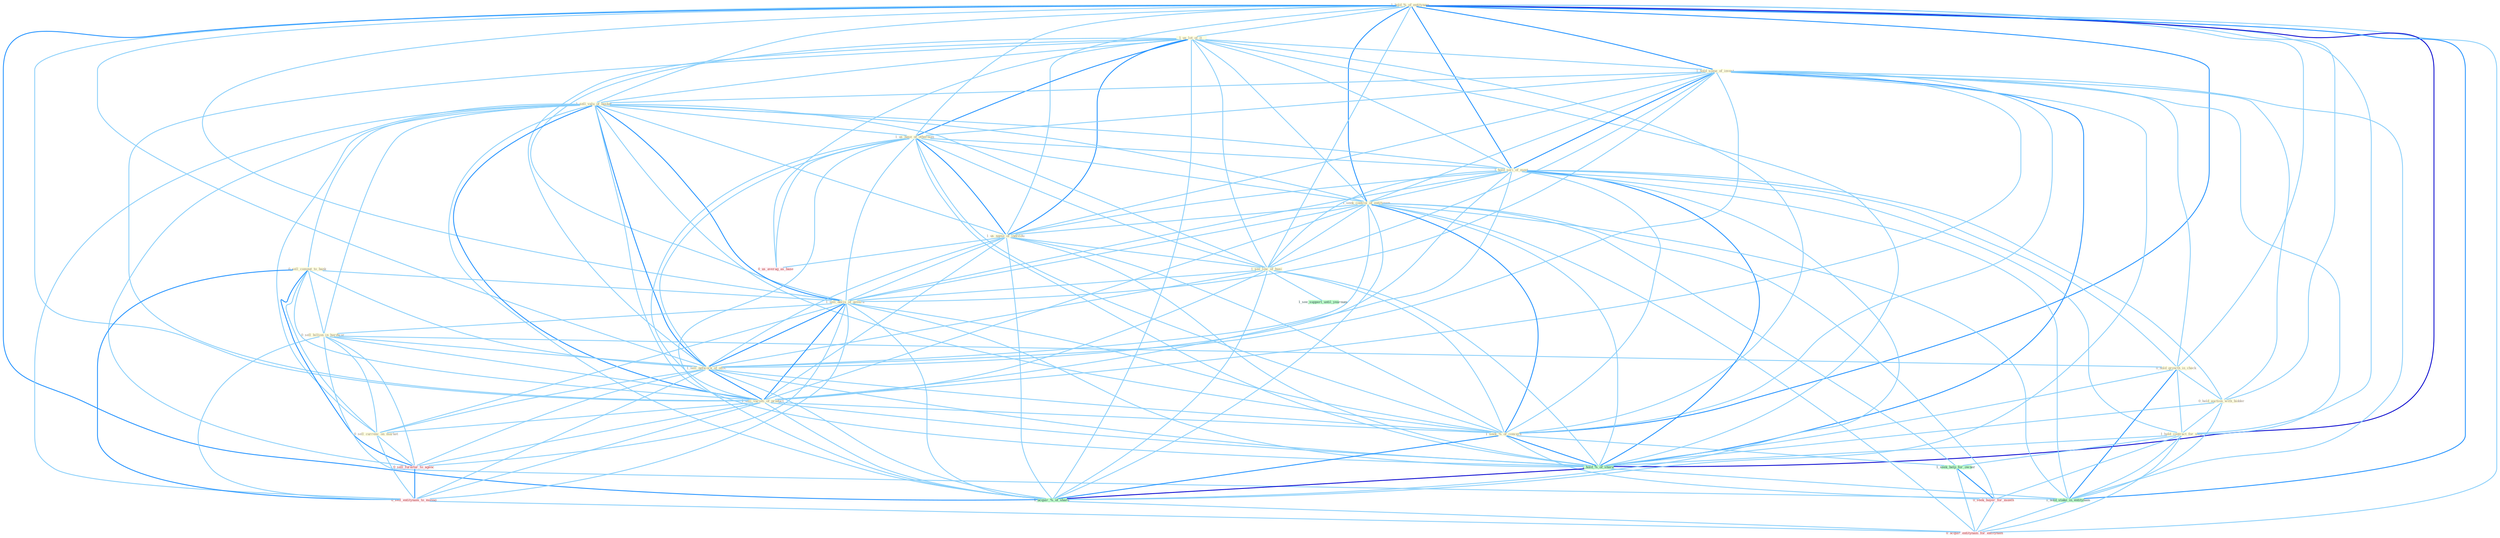 Graph G{ 
    node
    [shape=polygon,style=filled,width=.5,height=.06,color="#BDFCC9",fixedsize=true,fontsize=4,
    fontcolor="#2f4f4f"];
    {node
    [color="#ffffe0", fontcolor="#8b7d6b"] "1_hold_%_of_entitynam " "1_us_lot_of_it " "1_hold_some_of_invest " "1_sell_valu_of_basket " "1_us_base_of_othernum " "1_hold_seri_of_meet " "1_seek_control_of_entitynam " "0_sell_comput_to_bank " "1_us_name_of_individu " "1_see_low_of_busi " "1_sell_decis_of_govern " "0_sell_billion_in_hardwar " "1_sell_network_of_offic " "1_sell_varieti_of_product " "0_hold_growth_in_check " "0_hold_auction_with_bidder " "1_seek_%_of_concern " "1_hold_contract_for_ship " "0_sell_currenc_on_market "}
{node [color="#fff0f5", fontcolor="#b22222"] "0_seek_buyer_for_month " "0_sell_furnitur_to_agenc " "0_us_averag_as_base " "0_sell_entitynam_to_manag " "0_acquir_entitynam_for_entitynam "}
edge [color="#B0E2FF"];

	"1_hold_%_of_entitynam " -- "1_us_lot_of_it " [w="1", color="#87cefa" ];
	"1_hold_%_of_entitynam " -- "1_hold_some_of_invest " [w="2", color="#1e90ff" , len=0.8];
	"1_hold_%_of_entitynam " -- "1_sell_valu_of_basket " [w="1", color="#87cefa" ];
	"1_hold_%_of_entitynam " -- "1_us_base_of_othernum " [w="1", color="#87cefa" ];
	"1_hold_%_of_entitynam " -- "1_hold_seri_of_meet " [w="2", color="#1e90ff" , len=0.8];
	"1_hold_%_of_entitynam " -- "1_seek_control_of_entitynam " [w="2", color="#1e90ff" , len=0.8];
	"1_hold_%_of_entitynam " -- "1_us_name_of_individu " [w="1", color="#87cefa" ];
	"1_hold_%_of_entitynam " -- "1_see_low_of_busi " [w="1", color="#87cefa" ];
	"1_hold_%_of_entitynam " -- "1_sell_decis_of_govern " [w="1", color="#87cefa" ];
	"1_hold_%_of_entitynam " -- "1_sell_network_of_offic " [w="1", color="#87cefa" ];
	"1_hold_%_of_entitynam " -- "1_sell_varieti_of_product " [w="1", color="#87cefa" ];
	"1_hold_%_of_entitynam " -- "0_hold_growth_in_check " [w="1", color="#87cefa" ];
	"1_hold_%_of_entitynam " -- "0_hold_auction_with_bidder " [w="1", color="#87cefa" ];
	"1_hold_%_of_entitynam " -- "1_seek_%_of_concern " [w="2", color="#1e90ff" , len=0.8];
	"1_hold_%_of_entitynam " -- "1_hold_contract_for_ship " [w="1", color="#87cefa" ];
	"1_hold_%_of_entitynam " -- "1_hold_%_of_share " [w="3", color="#0000cd" , len=0.6];
	"1_hold_%_of_entitynam " -- "1_hold_stake_in_entitynam " [w="2", color="#1e90ff" , len=0.8];
	"1_hold_%_of_entitynam " -- "1_acquir_%_of_share " [w="2", color="#1e90ff" , len=0.8];
	"1_hold_%_of_entitynam " -- "0_acquir_entitynam_for_entitynam " [w="1", color="#87cefa" ];
	"1_us_lot_of_it " -- "1_hold_some_of_invest " [w="1", color="#87cefa" ];
	"1_us_lot_of_it " -- "1_sell_valu_of_basket " [w="1", color="#87cefa" ];
	"1_us_lot_of_it " -- "1_us_base_of_othernum " [w="2", color="#1e90ff" , len=0.8];
	"1_us_lot_of_it " -- "1_hold_seri_of_meet " [w="1", color="#87cefa" ];
	"1_us_lot_of_it " -- "1_seek_control_of_entitynam " [w="1", color="#87cefa" ];
	"1_us_lot_of_it " -- "1_us_name_of_individu " [w="2", color="#1e90ff" , len=0.8];
	"1_us_lot_of_it " -- "1_see_low_of_busi " [w="1", color="#87cefa" ];
	"1_us_lot_of_it " -- "1_sell_decis_of_govern " [w="1", color="#87cefa" ];
	"1_us_lot_of_it " -- "1_sell_network_of_offic " [w="1", color="#87cefa" ];
	"1_us_lot_of_it " -- "1_sell_varieti_of_product " [w="1", color="#87cefa" ];
	"1_us_lot_of_it " -- "1_seek_%_of_concern " [w="1", color="#87cefa" ];
	"1_us_lot_of_it " -- "1_hold_%_of_share " [w="1", color="#87cefa" ];
	"1_us_lot_of_it " -- "1_acquir_%_of_share " [w="1", color="#87cefa" ];
	"1_us_lot_of_it " -- "0_us_averag_as_base " [w="1", color="#87cefa" ];
	"1_hold_some_of_invest " -- "1_sell_valu_of_basket " [w="1", color="#87cefa" ];
	"1_hold_some_of_invest " -- "1_us_base_of_othernum " [w="1", color="#87cefa" ];
	"1_hold_some_of_invest " -- "1_hold_seri_of_meet " [w="2", color="#1e90ff" , len=0.8];
	"1_hold_some_of_invest " -- "1_seek_control_of_entitynam " [w="1", color="#87cefa" ];
	"1_hold_some_of_invest " -- "1_us_name_of_individu " [w="1", color="#87cefa" ];
	"1_hold_some_of_invest " -- "1_see_low_of_busi " [w="1", color="#87cefa" ];
	"1_hold_some_of_invest " -- "1_sell_decis_of_govern " [w="1", color="#87cefa" ];
	"1_hold_some_of_invest " -- "1_sell_network_of_offic " [w="1", color="#87cefa" ];
	"1_hold_some_of_invest " -- "1_sell_varieti_of_product " [w="1", color="#87cefa" ];
	"1_hold_some_of_invest " -- "0_hold_growth_in_check " [w="1", color="#87cefa" ];
	"1_hold_some_of_invest " -- "0_hold_auction_with_bidder " [w="1", color="#87cefa" ];
	"1_hold_some_of_invest " -- "1_seek_%_of_concern " [w="1", color="#87cefa" ];
	"1_hold_some_of_invest " -- "1_hold_contract_for_ship " [w="1", color="#87cefa" ];
	"1_hold_some_of_invest " -- "1_hold_%_of_share " [w="2", color="#1e90ff" , len=0.8];
	"1_hold_some_of_invest " -- "1_hold_stake_in_entitynam " [w="1", color="#87cefa" ];
	"1_hold_some_of_invest " -- "1_acquir_%_of_share " [w="1", color="#87cefa" ];
	"1_sell_valu_of_basket " -- "1_us_base_of_othernum " [w="1", color="#87cefa" ];
	"1_sell_valu_of_basket " -- "1_hold_seri_of_meet " [w="1", color="#87cefa" ];
	"1_sell_valu_of_basket " -- "1_seek_control_of_entitynam " [w="1", color="#87cefa" ];
	"1_sell_valu_of_basket " -- "0_sell_comput_to_bank " [w="1", color="#87cefa" ];
	"1_sell_valu_of_basket " -- "1_us_name_of_individu " [w="1", color="#87cefa" ];
	"1_sell_valu_of_basket " -- "1_see_low_of_busi " [w="1", color="#87cefa" ];
	"1_sell_valu_of_basket " -- "1_sell_decis_of_govern " [w="2", color="#1e90ff" , len=0.8];
	"1_sell_valu_of_basket " -- "0_sell_billion_in_hardwar " [w="1", color="#87cefa" ];
	"1_sell_valu_of_basket " -- "1_sell_network_of_offic " [w="2", color="#1e90ff" , len=0.8];
	"1_sell_valu_of_basket " -- "1_sell_varieti_of_product " [w="2", color="#1e90ff" , len=0.8];
	"1_sell_valu_of_basket " -- "1_seek_%_of_concern " [w="1", color="#87cefa" ];
	"1_sell_valu_of_basket " -- "0_sell_currenc_on_market " [w="1", color="#87cefa" ];
	"1_sell_valu_of_basket " -- "1_hold_%_of_share " [w="1", color="#87cefa" ];
	"1_sell_valu_of_basket " -- "1_acquir_%_of_share " [w="1", color="#87cefa" ];
	"1_sell_valu_of_basket " -- "0_sell_furnitur_to_agenc " [w="1", color="#87cefa" ];
	"1_sell_valu_of_basket " -- "0_sell_entitynam_to_manag " [w="1", color="#87cefa" ];
	"1_us_base_of_othernum " -- "1_hold_seri_of_meet " [w="1", color="#87cefa" ];
	"1_us_base_of_othernum " -- "1_seek_control_of_entitynam " [w="1", color="#87cefa" ];
	"1_us_base_of_othernum " -- "1_us_name_of_individu " [w="2", color="#1e90ff" , len=0.8];
	"1_us_base_of_othernum " -- "1_see_low_of_busi " [w="1", color="#87cefa" ];
	"1_us_base_of_othernum " -- "1_sell_decis_of_govern " [w="1", color="#87cefa" ];
	"1_us_base_of_othernum " -- "1_sell_network_of_offic " [w="1", color="#87cefa" ];
	"1_us_base_of_othernum " -- "1_sell_varieti_of_product " [w="1", color="#87cefa" ];
	"1_us_base_of_othernum " -- "1_seek_%_of_concern " [w="1", color="#87cefa" ];
	"1_us_base_of_othernum " -- "1_hold_%_of_share " [w="1", color="#87cefa" ];
	"1_us_base_of_othernum " -- "1_acquir_%_of_share " [w="1", color="#87cefa" ];
	"1_us_base_of_othernum " -- "0_us_averag_as_base " [w="1", color="#87cefa" ];
	"1_hold_seri_of_meet " -- "1_seek_control_of_entitynam " [w="1", color="#87cefa" ];
	"1_hold_seri_of_meet " -- "1_us_name_of_individu " [w="1", color="#87cefa" ];
	"1_hold_seri_of_meet " -- "1_see_low_of_busi " [w="1", color="#87cefa" ];
	"1_hold_seri_of_meet " -- "1_sell_decis_of_govern " [w="1", color="#87cefa" ];
	"1_hold_seri_of_meet " -- "1_sell_network_of_offic " [w="1", color="#87cefa" ];
	"1_hold_seri_of_meet " -- "1_sell_varieti_of_product " [w="1", color="#87cefa" ];
	"1_hold_seri_of_meet " -- "0_hold_growth_in_check " [w="1", color="#87cefa" ];
	"1_hold_seri_of_meet " -- "0_hold_auction_with_bidder " [w="1", color="#87cefa" ];
	"1_hold_seri_of_meet " -- "1_seek_%_of_concern " [w="1", color="#87cefa" ];
	"1_hold_seri_of_meet " -- "1_hold_contract_for_ship " [w="1", color="#87cefa" ];
	"1_hold_seri_of_meet " -- "1_hold_%_of_share " [w="2", color="#1e90ff" , len=0.8];
	"1_hold_seri_of_meet " -- "1_hold_stake_in_entitynam " [w="1", color="#87cefa" ];
	"1_hold_seri_of_meet " -- "1_acquir_%_of_share " [w="1", color="#87cefa" ];
	"1_seek_control_of_entitynam " -- "1_us_name_of_individu " [w="1", color="#87cefa" ];
	"1_seek_control_of_entitynam " -- "1_see_low_of_busi " [w="1", color="#87cefa" ];
	"1_seek_control_of_entitynam " -- "1_sell_decis_of_govern " [w="1", color="#87cefa" ];
	"1_seek_control_of_entitynam " -- "1_sell_network_of_offic " [w="1", color="#87cefa" ];
	"1_seek_control_of_entitynam " -- "1_sell_varieti_of_product " [w="1", color="#87cefa" ];
	"1_seek_control_of_entitynam " -- "1_seek_%_of_concern " [w="2", color="#1e90ff" , len=0.8];
	"1_seek_control_of_entitynam " -- "1_hold_%_of_share " [w="1", color="#87cefa" ];
	"1_seek_control_of_entitynam " -- "1_hold_stake_in_entitynam " [w="1", color="#87cefa" ];
	"1_seek_control_of_entitynam " -- "1_seek_help_for_owner " [w="1", color="#87cefa" ];
	"1_seek_control_of_entitynam " -- "0_seek_buyer_for_month " [w="1", color="#87cefa" ];
	"1_seek_control_of_entitynam " -- "1_acquir_%_of_share " [w="1", color="#87cefa" ];
	"1_seek_control_of_entitynam " -- "0_acquir_entitynam_for_entitynam " [w="1", color="#87cefa" ];
	"0_sell_comput_to_bank " -- "1_sell_decis_of_govern " [w="1", color="#87cefa" ];
	"0_sell_comput_to_bank " -- "0_sell_billion_in_hardwar " [w="1", color="#87cefa" ];
	"0_sell_comput_to_bank " -- "1_sell_network_of_offic " [w="1", color="#87cefa" ];
	"0_sell_comput_to_bank " -- "1_sell_varieti_of_product " [w="1", color="#87cefa" ];
	"0_sell_comput_to_bank " -- "0_sell_currenc_on_market " [w="1", color="#87cefa" ];
	"0_sell_comput_to_bank " -- "0_sell_furnitur_to_agenc " [w="2", color="#1e90ff" , len=0.8];
	"0_sell_comput_to_bank " -- "0_sell_entitynam_to_manag " [w="2", color="#1e90ff" , len=0.8];
	"1_us_name_of_individu " -- "1_see_low_of_busi " [w="1", color="#87cefa" ];
	"1_us_name_of_individu " -- "1_sell_decis_of_govern " [w="1", color="#87cefa" ];
	"1_us_name_of_individu " -- "1_sell_network_of_offic " [w="1", color="#87cefa" ];
	"1_us_name_of_individu " -- "1_sell_varieti_of_product " [w="1", color="#87cefa" ];
	"1_us_name_of_individu " -- "1_seek_%_of_concern " [w="1", color="#87cefa" ];
	"1_us_name_of_individu " -- "1_hold_%_of_share " [w="1", color="#87cefa" ];
	"1_us_name_of_individu " -- "1_acquir_%_of_share " [w="1", color="#87cefa" ];
	"1_us_name_of_individu " -- "0_us_averag_as_base " [w="1", color="#87cefa" ];
	"1_see_low_of_busi " -- "1_sell_decis_of_govern " [w="1", color="#87cefa" ];
	"1_see_low_of_busi " -- "1_sell_network_of_offic " [w="1", color="#87cefa" ];
	"1_see_low_of_busi " -- "1_sell_varieti_of_product " [w="1", color="#87cefa" ];
	"1_see_low_of_busi " -- "1_seek_%_of_concern " [w="1", color="#87cefa" ];
	"1_see_low_of_busi " -- "1_hold_%_of_share " [w="1", color="#87cefa" ];
	"1_see_low_of_busi " -- "1_acquir_%_of_share " [w="1", color="#87cefa" ];
	"1_see_low_of_busi " -- "1_see_support_until_yearnum " [w="1", color="#87cefa" ];
	"1_sell_decis_of_govern " -- "0_sell_billion_in_hardwar " [w="1", color="#87cefa" ];
	"1_sell_decis_of_govern " -- "1_sell_network_of_offic " [w="2", color="#1e90ff" , len=0.8];
	"1_sell_decis_of_govern " -- "1_sell_varieti_of_product " [w="2", color="#1e90ff" , len=0.8];
	"1_sell_decis_of_govern " -- "1_seek_%_of_concern " [w="1", color="#87cefa" ];
	"1_sell_decis_of_govern " -- "0_sell_currenc_on_market " [w="1", color="#87cefa" ];
	"1_sell_decis_of_govern " -- "1_hold_%_of_share " [w="1", color="#87cefa" ];
	"1_sell_decis_of_govern " -- "1_acquir_%_of_share " [w="1", color="#87cefa" ];
	"1_sell_decis_of_govern " -- "0_sell_furnitur_to_agenc " [w="1", color="#87cefa" ];
	"1_sell_decis_of_govern " -- "0_sell_entitynam_to_manag " [w="1", color="#87cefa" ];
	"0_sell_billion_in_hardwar " -- "1_sell_network_of_offic " [w="1", color="#87cefa" ];
	"0_sell_billion_in_hardwar " -- "1_sell_varieti_of_product " [w="1", color="#87cefa" ];
	"0_sell_billion_in_hardwar " -- "0_hold_growth_in_check " [w="1", color="#87cefa" ];
	"0_sell_billion_in_hardwar " -- "0_sell_currenc_on_market " [w="1", color="#87cefa" ];
	"0_sell_billion_in_hardwar " -- "1_hold_stake_in_entitynam " [w="1", color="#87cefa" ];
	"0_sell_billion_in_hardwar " -- "0_sell_furnitur_to_agenc " [w="1", color="#87cefa" ];
	"0_sell_billion_in_hardwar " -- "0_sell_entitynam_to_manag " [w="1", color="#87cefa" ];
	"1_sell_network_of_offic " -- "1_sell_varieti_of_product " [w="2", color="#1e90ff" , len=0.8];
	"1_sell_network_of_offic " -- "1_seek_%_of_concern " [w="1", color="#87cefa" ];
	"1_sell_network_of_offic " -- "0_sell_currenc_on_market " [w="1", color="#87cefa" ];
	"1_sell_network_of_offic " -- "1_hold_%_of_share " [w="1", color="#87cefa" ];
	"1_sell_network_of_offic " -- "1_acquir_%_of_share " [w="1", color="#87cefa" ];
	"1_sell_network_of_offic " -- "0_sell_furnitur_to_agenc " [w="1", color="#87cefa" ];
	"1_sell_network_of_offic " -- "0_sell_entitynam_to_manag " [w="1", color="#87cefa" ];
	"1_sell_varieti_of_product " -- "1_seek_%_of_concern " [w="1", color="#87cefa" ];
	"1_sell_varieti_of_product " -- "0_sell_currenc_on_market " [w="1", color="#87cefa" ];
	"1_sell_varieti_of_product " -- "1_hold_%_of_share " [w="1", color="#87cefa" ];
	"1_sell_varieti_of_product " -- "1_acquir_%_of_share " [w="1", color="#87cefa" ];
	"1_sell_varieti_of_product " -- "0_sell_furnitur_to_agenc " [w="1", color="#87cefa" ];
	"1_sell_varieti_of_product " -- "0_sell_entitynam_to_manag " [w="1", color="#87cefa" ];
	"0_hold_growth_in_check " -- "0_hold_auction_with_bidder " [w="1", color="#87cefa" ];
	"0_hold_growth_in_check " -- "1_hold_contract_for_ship " [w="1", color="#87cefa" ];
	"0_hold_growth_in_check " -- "1_hold_%_of_share " [w="1", color="#87cefa" ];
	"0_hold_growth_in_check " -- "1_hold_stake_in_entitynam " [w="2", color="#1e90ff" , len=0.8];
	"0_hold_auction_with_bidder " -- "1_hold_contract_for_ship " [w="1", color="#87cefa" ];
	"0_hold_auction_with_bidder " -- "1_hold_%_of_share " [w="1", color="#87cefa" ];
	"0_hold_auction_with_bidder " -- "1_hold_stake_in_entitynam " [w="1", color="#87cefa" ];
	"1_seek_%_of_concern " -- "1_hold_%_of_share " [w="2", color="#1e90ff" , len=0.8];
	"1_seek_%_of_concern " -- "1_seek_help_for_owner " [w="1", color="#87cefa" ];
	"1_seek_%_of_concern " -- "0_seek_buyer_for_month " [w="1", color="#87cefa" ];
	"1_seek_%_of_concern " -- "1_acquir_%_of_share " [w="2", color="#1e90ff" , len=0.8];
	"1_hold_contract_for_ship " -- "1_hold_%_of_share " [w="1", color="#87cefa" ];
	"1_hold_contract_for_ship " -- "1_hold_stake_in_entitynam " [w="1", color="#87cefa" ];
	"1_hold_contract_for_ship " -- "1_seek_help_for_owner " [w="1", color="#87cefa" ];
	"1_hold_contract_for_ship " -- "0_seek_buyer_for_month " [w="1", color="#87cefa" ];
	"1_hold_contract_for_ship " -- "0_acquir_entitynam_for_entitynam " [w="1", color="#87cefa" ];
	"0_sell_currenc_on_market " -- "0_sell_furnitur_to_agenc " [w="1", color="#87cefa" ];
	"0_sell_currenc_on_market " -- "0_sell_entitynam_to_manag " [w="1", color="#87cefa" ];
	"1_hold_%_of_share " -- "1_hold_stake_in_entitynam " [w="1", color="#87cefa" ];
	"1_hold_%_of_share " -- "1_acquir_%_of_share " [w="3", color="#0000cd" , len=0.6];
	"1_hold_stake_in_entitynam " -- "0_acquir_entitynam_for_entitynam " [w="1", color="#87cefa" ];
	"1_seek_help_for_owner " -- "0_seek_buyer_for_month " [w="2", color="#1e90ff" , len=0.8];
	"1_seek_help_for_owner " -- "0_acquir_entitynam_for_entitynam " [w="1", color="#87cefa" ];
	"0_seek_buyer_for_month " -- "0_acquir_entitynam_for_entitynam " [w="1", color="#87cefa" ];
	"1_acquir_%_of_share " -- "0_acquir_entitynam_for_entitynam " [w="1", color="#87cefa" ];
	"0_sell_furnitur_to_agenc " -- "0_sell_entitynam_to_manag " [w="2", color="#1e90ff" , len=0.8];
	"0_sell_entitynam_to_manag " -- "0_acquir_entitynam_for_entitynam " [w="1", color="#87cefa" ];
}